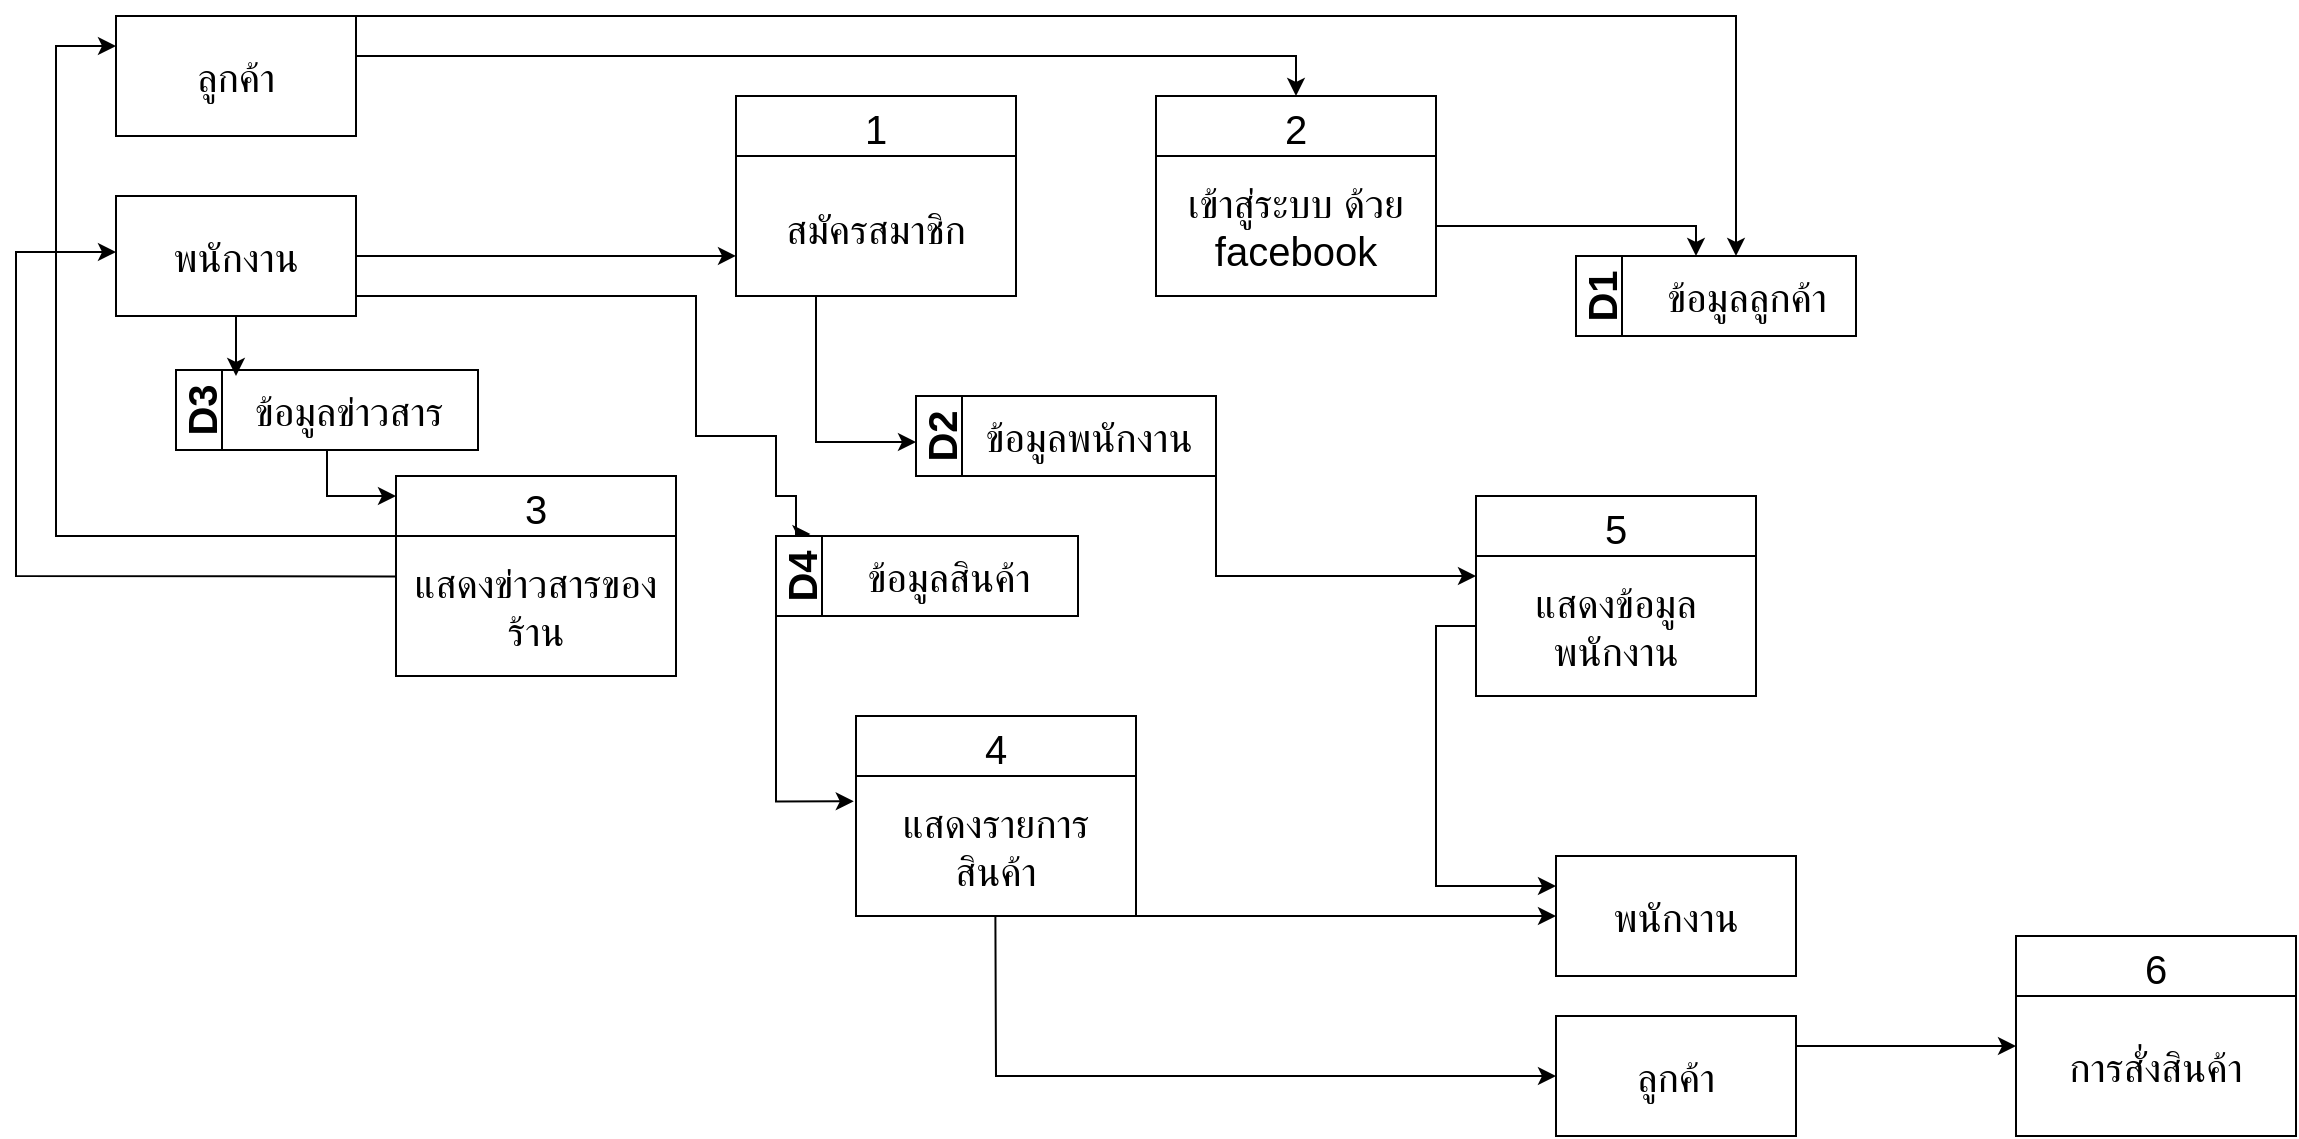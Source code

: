 <mxfile version="15.8.3" type="github">
  <diagram name="Page-1" id="5d7acffa-a066-3a61-03fe-96351882024d">
    <mxGraphModel dx="1040" dy="575" grid="1" gridSize="10" guides="1" tooltips="1" connect="1" arrows="1" fold="1" page="1" pageScale="1" pageWidth="1920" pageHeight="1200" background="#ffffff" math="0" shadow="0">
      <root>
        <mxCell id="0" />
        <mxCell id="1" parent="0" />
        <mxCell id="Uj_KpLAxuWunAC6QCavc-3" value="1" style="swimlane;fontStyle=0;childLayout=stackLayout;horizontal=1;startSize=30;horizontalStack=0;resizeParent=1;resizeParentMax=0;resizeLast=0;collapsible=1;marginBottom=0;fontSize=20;" vertex="1" parent="1">
          <mxGeometry x="450" y="100" width="140" height="100" as="geometry" />
        </mxCell>
        <mxCell id="Uj_KpLAxuWunAC6QCavc-4" value="สมัครสมาชิก" style="text;strokeColor=none;fillColor=none;align=center;verticalAlign=middle;spacingLeft=4;spacingRight=4;overflow=hidden;points=[[0,0.5],[1,0.5]];portConstraint=eastwest;rotatable=0;fontSize=20;" vertex="1" parent="Uj_KpLAxuWunAC6QCavc-3">
          <mxGeometry y="30" width="140" height="70" as="geometry" />
        </mxCell>
        <mxCell id="Uj_KpLAxuWunAC6QCavc-7" value="3" style="swimlane;fontStyle=0;childLayout=stackLayout;horizontal=1;startSize=30;horizontalStack=0;resizeParent=1;resizeParentMax=0;resizeLast=0;collapsible=1;marginBottom=0;fontSize=20;" vertex="1" parent="1">
          <mxGeometry x="280" y="290" width="140" height="100" as="geometry" />
        </mxCell>
        <mxCell id="Uj_KpLAxuWunAC6QCavc-8" value="แสดงข่าวสารของร้าน" style="text;strokeColor=none;fillColor=none;align=center;verticalAlign=middle;spacingLeft=4;spacingRight=4;overflow=hidden;points=[[0,0.5],[1,0.5]];portConstraint=eastwest;rotatable=0;fontSize=20;whiteSpace=wrap;" vertex="1" parent="Uj_KpLAxuWunAC6QCavc-7">
          <mxGeometry y="30" width="140" height="70" as="geometry" />
        </mxCell>
        <mxCell id="Uj_KpLAxuWunAC6QCavc-9" value="4" style="swimlane;fontStyle=0;childLayout=stackLayout;horizontal=1;startSize=30;horizontalStack=0;resizeParent=1;resizeParentMax=0;resizeLast=0;collapsible=1;marginBottom=0;fontSize=20;" vertex="1" parent="1">
          <mxGeometry x="510" y="410" width="140" height="100" as="geometry" />
        </mxCell>
        <mxCell id="Uj_KpLAxuWunAC6QCavc-10" value="แสดงรายการสินค้า" style="text;strokeColor=none;fillColor=none;align=center;verticalAlign=middle;spacingLeft=4;spacingRight=4;overflow=hidden;points=[[0,0.5],[1,0.5]];portConstraint=eastwest;rotatable=0;fontSize=20;whiteSpace=wrap;" vertex="1" parent="Uj_KpLAxuWunAC6QCavc-9">
          <mxGeometry y="30" width="140" height="70" as="geometry" />
        </mxCell>
        <mxCell id="Uj_KpLAxuWunAC6QCavc-19" value="" style="edgeStyle=orthogonalEdgeStyle;rounded=0;orthogonalLoop=1;jettySize=auto;html=1;fontSize=20;entryX=0.5;entryY=0;entryDx=0;entryDy=0;" edge="1" parent="1" source="Uj_KpLAxuWunAC6QCavc-11" target="Uj_KpLAxuWunAC6QCavc-16">
          <mxGeometry relative="1" as="geometry">
            <mxPoint x="360" y="90" as="targetPoint" />
            <Array as="points">
              <mxPoint x="730" y="80" />
            </Array>
          </mxGeometry>
        </mxCell>
        <mxCell id="Uj_KpLAxuWunAC6QCavc-11" value="ลูกค้า" style="rounded=0;whiteSpace=wrap;html=1;fontSize=20;align=center;" vertex="1" parent="1">
          <mxGeometry x="140" y="60" width="120" height="60" as="geometry" />
        </mxCell>
        <mxCell id="Uj_KpLAxuWunAC6QCavc-21" value="" style="edgeStyle=orthogonalEdgeStyle;rounded=0;orthogonalLoop=1;jettySize=auto;html=1;fontSize=20;entryX=0;entryY=0.714;entryDx=0;entryDy=0;entryPerimeter=0;" edge="1" parent="1" source="Uj_KpLAxuWunAC6QCavc-12" target="Uj_KpLAxuWunAC6QCavc-4">
          <mxGeometry relative="1" as="geometry">
            <mxPoint x="360" y="180" as="targetPoint" />
          </mxGeometry>
        </mxCell>
        <mxCell id="Uj_KpLAxuWunAC6QCavc-35" style="edgeStyle=orthogonalEdgeStyle;rounded=0;orthogonalLoop=1;jettySize=auto;html=1;exitX=0.5;exitY=1;exitDx=0;exitDy=0;fontSize=20;" edge="1" parent="1" source="Uj_KpLAxuWunAC6QCavc-12">
          <mxGeometry relative="1" as="geometry">
            <mxPoint x="200" y="240" as="targetPoint" />
          </mxGeometry>
        </mxCell>
        <mxCell id="Uj_KpLAxuWunAC6QCavc-43" style="edgeStyle=orthogonalEdgeStyle;rounded=0;orthogonalLoop=1;jettySize=auto;html=1;exitX=1;exitY=0.75;exitDx=0;exitDy=0;fontSize=20;entryX=0.114;entryY=-0.024;entryDx=0;entryDy=0;entryPerimeter=0;" edge="1" parent="1" source="Uj_KpLAxuWunAC6QCavc-12" target="Uj_KpLAxuWunAC6QCavc-44">
          <mxGeometry relative="1" as="geometry">
            <mxPoint x="525" y="370" as="targetPoint" />
            <Array as="points">
              <mxPoint x="260" y="200" />
              <mxPoint x="430" y="200" />
              <mxPoint x="430" y="270" />
              <mxPoint x="470" y="270" />
              <mxPoint x="470" y="300" />
              <mxPoint x="480" y="300" />
              <mxPoint x="480" y="319" />
            </Array>
          </mxGeometry>
        </mxCell>
        <mxCell id="Uj_KpLAxuWunAC6QCavc-12" value="พนักงาน" style="rounded=0;whiteSpace=wrap;html=1;fontSize=20;align=center;" vertex="1" parent="1">
          <mxGeometry x="140" y="150" width="120" height="60" as="geometry" />
        </mxCell>
        <mxCell id="Uj_KpLAxuWunAC6QCavc-14" value="" style="endArrow=classic;html=1;rounded=0;fontSize=20;entryX=0;entryY=0.25;entryDx=0;entryDy=0;exitX=0;exitY=0;exitDx=0;exitDy=0;exitPerimeter=0;" edge="1" parent="1" source="Uj_KpLAxuWunAC6QCavc-8" target="Uj_KpLAxuWunAC6QCavc-11">
          <mxGeometry width="50" height="50" relative="1" as="geometry">
            <mxPoint x="110" y="320" as="sourcePoint" />
            <mxPoint x="620" y="380" as="targetPoint" />
            <Array as="points">
              <mxPoint x="110" y="320" />
              <mxPoint x="110" y="75" />
            </Array>
          </mxGeometry>
        </mxCell>
        <mxCell id="Uj_KpLAxuWunAC6QCavc-15" value="" style="endArrow=classic;html=1;rounded=0;fontSize=20;exitX=0.002;exitY=0.289;exitDx=0;exitDy=0;exitPerimeter=0;" edge="1" parent="1" source="Uj_KpLAxuWunAC6QCavc-8">
          <mxGeometry width="50" height="50" relative="1" as="geometry">
            <mxPoint x="329" y="340" as="sourcePoint" />
            <mxPoint x="140" y="178" as="targetPoint" />
            <Array as="points">
              <mxPoint x="90" y="340" />
              <mxPoint x="90" y="178" />
            </Array>
          </mxGeometry>
        </mxCell>
        <mxCell id="Uj_KpLAxuWunAC6QCavc-16" value="2" style="swimlane;fontStyle=0;childLayout=stackLayout;horizontal=1;startSize=30;horizontalStack=0;resizeParent=1;resizeParentMax=0;resizeLast=0;collapsible=1;marginBottom=0;fontSize=20;" vertex="1" parent="1">
          <mxGeometry x="660" y="100" width="140" height="100" as="geometry" />
        </mxCell>
        <mxCell id="Uj_KpLAxuWunAC6QCavc-17" value="เข้าสู่ระบบ ด้วย facebook" style="text;strokeColor=none;fillColor=none;align=center;verticalAlign=middle;spacingLeft=4;spacingRight=4;overflow=hidden;points=[[0,0.5],[1,0.5]];portConstraint=eastwest;rotatable=0;fontSize=20;whiteSpace=wrap;" vertex="1" parent="Uj_KpLAxuWunAC6QCavc-16">
          <mxGeometry y="30" width="140" height="70" as="geometry" />
        </mxCell>
        <mxCell id="Uj_KpLAxuWunAC6QCavc-24" value="D1" style="swimlane;horizontal=0;fontSize=20;align=center;" vertex="1" parent="1">
          <mxGeometry x="870" y="180" width="140" height="40" as="geometry" />
        </mxCell>
        <mxCell id="Uj_KpLAxuWunAC6QCavc-25" value="ข้อมูลลูกค้า" style="text;html=1;align=center;verticalAlign=middle;resizable=0;points=[];autosize=1;strokeColor=none;fillColor=none;fontSize=20;" vertex="1" parent="Uj_KpLAxuWunAC6QCavc-24">
          <mxGeometry x="30" y="5" width="110" height="30" as="geometry" />
        </mxCell>
        <mxCell id="Uj_KpLAxuWunAC6QCavc-26" value="" style="edgeStyle=orthogonalEdgeStyle;rounded=0;orthogonalLoop=1;jettySize=auto;html=1;fontSize=20;" edge="1" parent="1" source="Uj_KpLAxuWunAC6QCavc-17">
          <mxGeometry relative="1" as="geometry">
            <mxPoint x="930" y="180" as="targetPoint" />
            <Array as="points">
              <mxPoint x="930" y="165" />
            </Array>
          </mxGeometry>
        </mxCell>
        <mxCell id="Uj_KpLAxuWunAC6QCavc-39" style="edgeStyle=orthogonalEdgeStyle;rounded=0;orthogonalLoop=1;jettySize=auto;html=1;exitX=1;exitY=1;exitDx=0;exitDy=0;entryX=0;entryY=0.143;entryDx=0;entryDy=0;entryPerimeter=0;fontSize=20;" edge="1" parent="1" source="Uj_KpLAxuWunAC6QCavc-27" target="Uj_KpLAxuWunAC6QCavc-38">
          <mxGeometry relative="1" as="geometry" />
        </mxCell>
        <mxCell id="Uj_KpLAxuWunAC6QCavc-27" value="D2" style="swimlane;horizontal=0;fontSize=20;align=center;" vertex="1" parent="1">
          <mxGeometry x="540" y="250" width="150" height="40" as="geometry" />
        </mxCell>
        <mxCell id="Uj_KpLAxuWunAC6QCavc-28" value="ข้อมูลพนักงาน" style="text;html=1;align=center;verticalAlign=middle;resizable=0;points=[];autosize=1;strokeColor=none;fillColor=none;fontSize=20;" vertex="1" parent="Uj_KpLAxuWunAC6QCavc-27">
          <mxGeometry x="21" y="5" width="130" height="30" as="geometry" />
        </mxCell>
        <mxCell id="Uj_KpLAxuWunAC6QCavc-30" style="edgeStyle=orthogonalEdgeStyle;rounded=0;orthogonalLoop=1;jettySize=auto;html=1;fontSize=20;" edge="1" parent="1" source="Uj_KpLAxuWunAC6QCavc-4" target="Uj_KpLAxuWunAC6QCavc-27">
          <mxGeometry relative="1" as="geometry">
            <mxPoint x="870" y="273" as="targetPoint" />
            <Array as="points">
              <mxPoint x="490" y="273" />
            </Array>
          </mxGeometry>
        </mxCell>
        <mxCell id="Uj_KpLAxuWunAC6QCavc-31" value="" style="edgeStyle=orthogonalEdgeStyle;rounded=0;orthogonalLoop=1;jettySize=auto;html=1;fontSize=20;" edge="1" parent="1">
          <mxGeometry relative="1" as="geometry">
            <mxPoint x="260" y="70" as="sourcePoint" />
            <mxPoint x="950" y="180" as="targetPoint" />
            <Array as="points">
              <mxPoint x="260" y="60" />
              <mxPoint x="950" y="60" />
            </Array>
          </mxGeometry>
        </mxCell>
        <mxCell id="Uj_KpLAxuWunAC6QCavc-36" style="edgeStyle=orthogonalEdgeStyle;rounded=0;orthogonalLoop=1;jettySize=auto;html=1;exitX=0.5;exitY=1;exitDx=0;exitDy=0;entryX=0;entryY=0.1;entryDx=0;entryDy=0;entryPerimeter=0;fontSize=20;" edge="1" parent="1" source="Uj_KpLAxuWunAC6QCavc-33" target="Uj_KpLAxuWunAC6QCavc-7">
          <mxGeometry relative="1" as="geometry" />
        </mxCell>
        <mxCell id="Uj_KpLAxuWunAC6QCavc-33" value="D3" style="swimlane;horizontal=0;fontSize=20;align=center;" vertex="1" parent="1">
          <mxGeometry x="170" y="237" width="151" height="40" as="geometry" />
        </mxCell>
        <mxCell id="Uj_KpLAxuWunAC6QCavc-34" value="ข้อมูลข่าวสาร" style="text;html=1;align=center;verticalAlign=middle;resizable=0;points=[];autosize=1;strokeColor=none;fillColor=none;fontSize=20;" vertex="1" parent="Uj_KpLAxuWunAC6QCavc-33">
          <mxGeometry x="21" y="5" width="130" height="30" as="geometry" />
        </mxCell>
        <mxCell id="Uj_KpLAxuWunAC6QCavc-37" value="5" style="swimlane;fontStyle=0;childLayout=stackLayout;horizontal=1;startSize=30;horizontalStack=0;resizeParent=1;resizeParentMax=0;resizeLast=0;collapsible=1;marginBottom=0;fontSize=20;" vertex="1" parent="1">
          <mxGeometry x="820" y="300" width="140" height="100" as="geometry" />
        </mxCell>
        <mxCell id="Uj_KpLAxuWunAC6QCavc-38" value="แสดงข้อมูลพนักงาน" style="text;strokeColor=none;fillColor=none;align=center;verticalAlign=middle;spacingLeft=4;spacingRight=4;overflow=hidden;points=[[0,0.5],[1,0.5]];portConstraint=eastwest;rotatable=0;fontSize=20;whiteSpace=wrap;" vertex="1" parent="Uj_KpLAxuWunAC6QCavc-37">
          <mxGeometry y="30" width="140" height="70" as="geometry" />
        </mxCell>
        <mxCell id="Uj_KpLAxuWunAC6QCavc-40" value="พนักงาน" style="rounded=0;whiteSpace=wrap;html=1;fontSize=20;align=center;" vertex="1" parent="1">
          <mxGeometry x="860" y="480" width="120" height="60" as="geometry" />
        </mxCell>
        <mxCell id="Uj_KpLAxuWunAC6QCavc-41" style="edgeStyle=orthogonalEdgeStyle;rounded=0;orthogonalLoop=1;jettySize=auto;html=1;exitX=0;exitY=0.5;exitDx=0;exitDy=0;entryX=0;entryY=0.25;entryDx=0;entryDy=0;fontSize=20;" edge="1" parent="1" source="Uj_KpLAxuWunAC6QCavc-38" target="Uj_KpLAxuWunAC6QCavc-40">
          <mxGeometry relative="1" as="geometry" />
        </mxCell>
        <mxCell id="Uj_KpLAxuWunAC6QCavc-42" style="edgeStyle=orthogonalEdgeStyle;rounded=0;orthogonalLoop=1;jettySize=auto;html=1;exitX=1;exitY=0.5;exitDx=0;exitDy=0;fontSize=20;" edge="1" parent="1" source="Uj_KpLAxuWunAC6QCavc-10">
          <mxGeometry relative="1" as="geometry">
            <mxPoint x="860" y="510" as="targetPoint" />
            <Array as="points">
              <mxPoint x="650" y="510" />
              <mxPoint x="860" y="510" />
            </Array>
          </mxGeometry>
        </mxCell>
        <mxCell id="Uj_KpLAxuWunAC6QCavc-46" style="edgeStyle=orthogonalEdgeStyle;rounded=0;orthogonalLoop=1;jettySize=auto;html=1;exitX=0;exitY=1;exitDx=0;exitDy=0;entryX=-0.008;entryY=0.181;entryDx=0;entryDy=0;entryPerimeter=0;fontSize=20;" edge="1" parent="1" source="Uj_KpLAxuWunAC6QCavc-44" target="Uj_KpLAxuWunAC6QCavc-10">
          <mxGeometry relative="1" as="geometry" />
        </mxCell>
        <mxCell id="Uj_KpLAxuWunAC6QCavc-44" value="D4" style="swimlane;horizontal=0;fontSize=20;align=center;" vertex="1" parent="1">
          <mxGeometry x="470" y="320" width="151" height="40" as="geometry" />
        </mxCell>
        <mxCell id="Uj_KpLAxuWunAC6QCavc-45" value="ข้อมูลสินค้า" style="text;html=1;align=center;verticalAlign=middle;resizable=0;points=[];autosize=1;strokeColor=none;fillColor=none;fontSize=20;" vertex="1" parent="Uj_KpLAxuWunAC6QCavc-44">
          <mxGeometry x="31" y="5" width="110" height="30" as="geometry" />
        </mxCell>
        <mxCell id="Uj_KpLAxuWunAC6QCavc-52" style="edgeStyle=orthogonalEdgeStyle;rounded=0;orthogonalLoop=1;jettySize=auto;html=1;exitX=1;exitY=0.25;exitDx=0;exitDy=0;fontSize=20;entryX=0;entryY=0.358;entryDx=0;entryDy=0;entryPerimeter=0;" edge="1" parent="1" source="Uj_KpLAxuWunAC6QCavc-47" target="Uj_KpLAxuWunAC6QCavc-50">
          <mxGeometry relative="1" as="geometry">
            <mxPoint x="1080.0" y="575.059" as="targetPoint" />
          </mxGeometry>
        </mxCell>
        <mxCell id="Uj_KpLAxuWunAC6QCavc-47" value="ลูกค้า" style="rounded=0;whiteSpace=wrap;html=1;fontSize=20;align=center;" vertex="1" parent="1">
          <mxGeometry x="860" y="560" width="120" height="60" as="geometry" />
        </mxCell>
        <mxCell id="Uj_KpLAxuWunAC6QCavc-48" style="edgeStyle=orthogonalEdgeStyle;rounded=0;orthogonalLoop=1;jettySize=auto;html=1;exitX=0.498;exitY=0.993;exitDx=0;exitDy=0;entryX=0;entryY=0.5;entryDx=0;entryDy=0;fontSize=20;exitPerimeter=0;" edge="1" parent="1" source="Uj_KpLAxuWunAC6QCavc-10" target="Uj_KpLAxuWunAC6QCavc-47">
          <mxGeometry relative="1" as="geometry">
            <Array as="points">
              <mxPoint x="580" y="512" />
              <mxPoint x="580" y="512" />
              <mxPoint x="580" y="590" />
            </Array>
          </mxGeometry>
        </mxCell>
        <mxCell id="Uj_KpLAxuWunAC6QCavc-49" value="6" style="swimlane;fontStyle=0;childLayout=stackLayout;horizontal=1;startSize=30;horizontalStack=0;resizeParent=1;resizeParentMax=0;resizeLast=0;collapsible=1;marginBottom=0;fontSize=20;" vertex="1" parent="1">
          <mxGeometry x="1090" y="520" width="140" height="100" as="geometry" />
        </mxCell>
        <mxCell id="Uj_KpLAxuWunAC6QCavc-50" value="การสั่งสินค้า" style="text;strokeColor=none;fillColor=none;align=center;verticalAlign=middle;spacingLeft=4;spacingRight=4;overflow=hidden;points=[[0,0.5],[1,0.5]];portConstraint=eastwest;rotatable=0;fontSize=20;whiteSpace=wrap;" vertex="1" parent="Uj_KpLAxuWunAC6QCavc-49">
          <mxGeometry y="30" width="140" height="70" as="geometry" />
        </mxCell>
      </root>
    </mxGraphModel>
  </diagram>
</mxfile>

